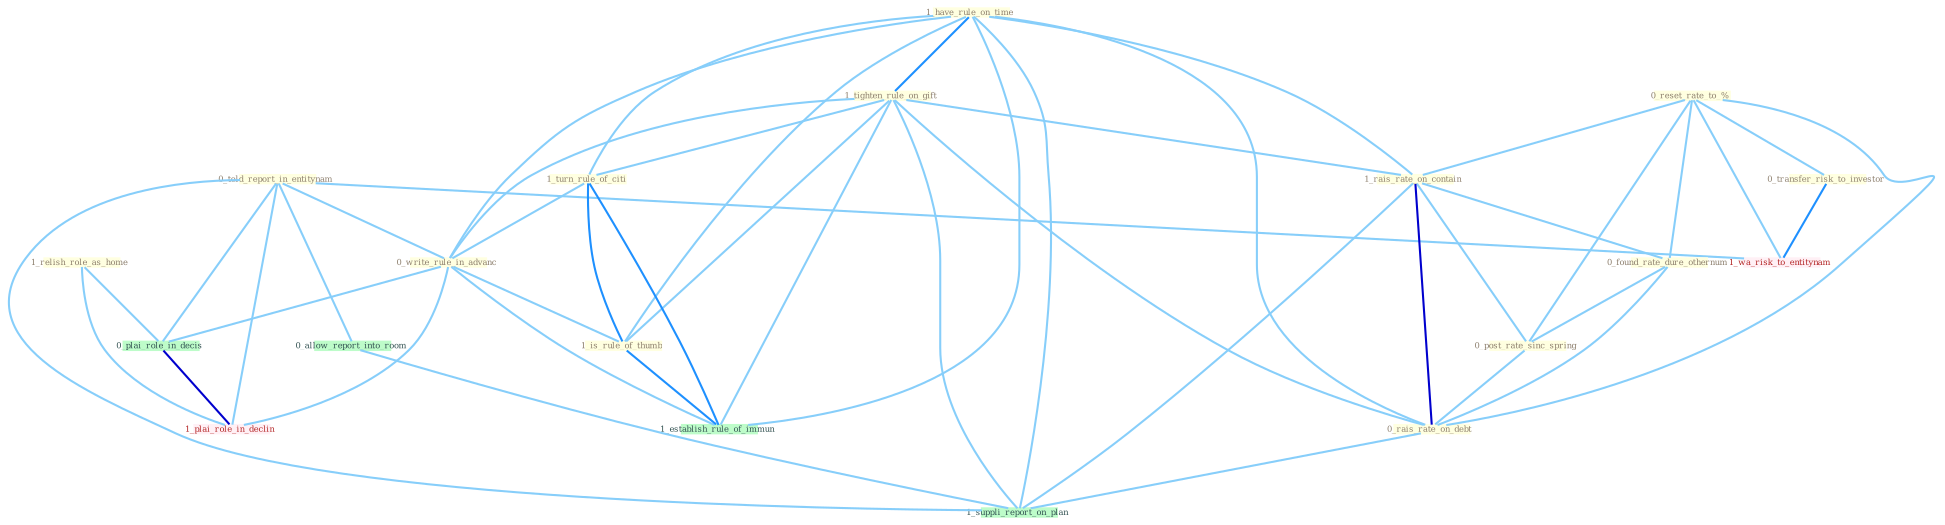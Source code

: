 Graph G{ 
    node
    [shape=polygon,style=filled,width=.5,height=.06,color="#BDFCC9",fixedsize=true,fontsize=4,
    fontcolor="#2f4f4f"];
    {node
    [color="#ffffe0", fontcolor="#8b7d6b"] "0_told_report_in_entitynam " "1_have_rule_on_time " "0_reset_rate_to_% " "1_tighten_rule_on_gift " "1_relish_role_as_home " "1_rais_rate_on_contain " "1_turn_rule_of_citi " "0_write_rule_in_advanc " "0_found_rate_dure_othernum " "0_transfer_risk_to_investor " "1_is_rule_of_thumb " "0_post_rate_sinc_spring " "0_rais_rate_on_debt "}
{node [color="#fff0f5", fontcolor="#b22222"] "1_wa_risk_to_entitynam " "1_plai_role_in_declin "}
edge [color="#B0E2FF"];

	"0_told_report_in_entitynam " -- "0_write_rule_in_advanc " [w="1", color="#87cefa" ];
	"0_told_report_in_entitynam " -- "1_wa_risk_to_entitynam " [w="1", color="#87cefa" ];
	"0_told_report_in_entitynam " -- "0_plai_role_in_decis " [w="1", color="#87cefa" ];
	"0_told_report_in_entitynam " -- "1_plai_role_in_declin " [w="1", color="#87cefa" ];
	"0_told_report_in_entitynam " -- "0_allow_report_into_room " [w="1", color="#87cefa" ];
	"0_told_report_in_entitynam " -- "1_suppli_report_on_plan " [w="1", color="#87cefa" ];
	"1_have_rule_on_time " -- "1_tighten_rule_on_gift " [w="2", color="#1e90ff" , len=0.8];
	"1_have_rule_on_time " -- "1_rais_rate_on_contain " [w="1", color="#87cefa" ];
	"1_have_rule_on_time " -- "1_turn_rule_of_citi " [w="1", color="#87cefa" ];
	"1_have_rule_on_time " -- "0_write_rule_in_advanc " [w="1", color="#87cefa" ];
	"1_have_rule_on_time " -- "1_is_rule_of_thumb " [w="1", color="#87cefa" ];
	"1_have_rule_on_time " -- "0_rais_rate_on_debt " [w="1", color="#87cefa" ];
	"1_have_rule_on_time " -- "1_establish_rule_of_immun " [w="1", color="#87cefa" ];
	"1_have_rule_on_time " -- "1_suppli_report_on_plan " [w="1", color="#87cefa" ];
	"0_reset_rate_to_% " -- "1_rais_rate_on_contain " [w="1", color="#87cefa" ];
	"0_reset_rate_to_% " -- "0_found_rate_dure_othernum " [w="1", color="#87cefa" ];
	"0_reset_rate_to_% " -- "0_transfer_risk_to_investor " [w="1", color="#87cefa" ];
	"0_reset_rate_to_% " -- "0_post_rate_sinc_spring " [w="1", color="#87cefa" ];
	"0_reset_rate_to_% " -- "0_rais_rate_on_debt " [w="1", color="#87cefa" ];
	"0_reset_rate_to_% " -- "1_wa_risk_to_entitynam " [w="1", color="#87cefa" ];
	"1_tighten_rule_on_gift " -- "1_rais_rate_on_contain " [w="1", color="#87cefa" ];
	"1_tighten_rule_on_gift " -- "1_turn_rule_of_citi " [w="1", color="#87cefa" ];
	"1_tighten_rule_on_gift " -- "0_write_rule_in_advanc " [w="1", color="#87cefa" ];
	"1_tighten_rule_on_gift " -- "1_is_rule_of_thumb " [w="1", color="#87cefa" ];
	"1_tighten_rule_on_gift " -- "0_rais_rate_on_debt " [w="1", color="#87cefa" ];
	"1_tighten_rule_on_gift " -- "1_establish_rule_of_immun " [w="1", color="#87cefa" ];
	"1_tighten_rule_on_gift " -- "1_suppli_report_on_plan " [w="1", color="#87cefa" ];
	"1_relish_role_as_home " -- "0_plai_role_in_decis " [w="1", color="#87cefa" ];
	"1_relish_role_as_home " -- "1_plai_role_in_declin " [w="1", color="#87cefa" ];
	"1_rais_rate_on_contain " -- "0_found_rate_dure_othernum " [w="1", color="#87cefa" ];
	"1_rais_rate_on_contain " -- "0_post_rate_sinc_spring " [w="1", color="#87cefa" ];
	"1_rais_rate_on_contain " -- "0_rais_rate_on_debt " [w="3", color="#0000cd" , len=0.6];
	"1_rais_rate_on_contain " -- "1_suppli_report_on_plan " [w="1", color="#87cefa" ];
	"1_turn_rule_of_citi " -- "0_write_rule_in_advanc " [w="1", color="#87cefa" ];
	"1_turn_rule_of_citi " -- "1_is_rule_of_thumb " [w="2", color="#1e90ff" , len=0.8];
	"1_turn_rule_of_citi " -- "1_establish_rule_of_immun " [w="2", color="#1e90ff" , len=0.8];
	"0_write_rule_in_advanc " -- "1_is_rule_of_thumb " [w="1", color="#87cefa" ];
	"0_write_rule_in_advanc " -- "0_plai_role_in_decis " [w="1", color="#87cefa" ];
	"0_write_rule_in_advanc " -- "1_establish_rule_of_immun " [w="1", color="#87cefa" ];
	"0_write_rule_in_advanc " -- "1_plai_role_in_declin " [w="1", color="#87cefa" ];
	"0_found_rate_dure_othernum " -- "0_post_rate_sinc_spring " [w="1", color="#87cefa" ];
	"0_found_rate_dure_othernum " -- "0_rais_rate_on_debt " [w="1", color="#87cefa" ];
	"0_transfer_risk_to_investor " -- "1_wa_risk_to_entitynam " [w="2", color="#1e90ff" , len=0.8];
	"1_is_rule_of_thumb " -- "1_establish_rule_of_immun " [w="2", color="#1e90ff" , len=0.8];
	"0_post_rate_sinc_spring " -- "0_rais_rate_on_debt " [w="1", color="#87cefa" ];
	"0_rais_rate_on_debt " -- "1_suppli_report_on_plan " [w="1", color="#87cefa" ];
	"0_plai_role_in_decis " -- "1_plai_role_in_declin " [w="3", color="#0000cd" , len=0.6];
	"0_allow_report_into_room " -- "1_suppli_report_on_plan " [w="1", color="#87cefa" ];
}